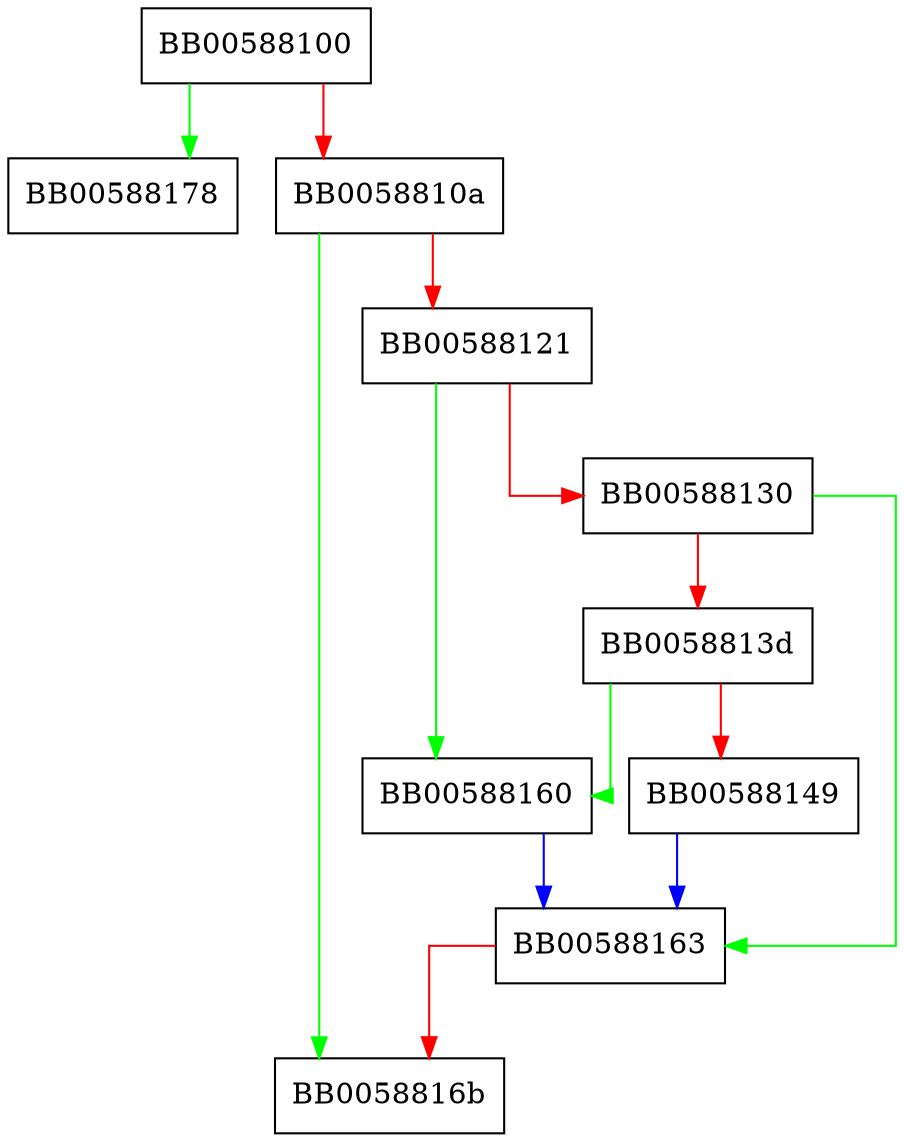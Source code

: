 digraph ossl_ec_key_simple_check_key {
  node [shape="box"];
  graph [splines=ortho];
  BB00588100 -> BB00588178 [color="green"];
  BB00588100 -> BB0058810a [color="red"];
  BB0058810a -> BB0058816b [color="green"];
  BB0058810a -> BB00588121 [color="red"];
  BB00588121 -> BB00588160 [color="green"];
  BB00588121 -> BB00588130 [color="red"];
  BB00588130 -> BB00588163 [color="green"];
  BB00588130 -> BB0058813d [color="red"];
  BB0058813d -> BB00588160 [color="green"];
  BB0058813d -> BB00588149 [color="red"];
  BB00588149 -> BB00588163 [color="blue"];
  BB00588160 -> BB00588163 [color="blue"];
  BB00588163 -> BB0058816b [color="red"];
}